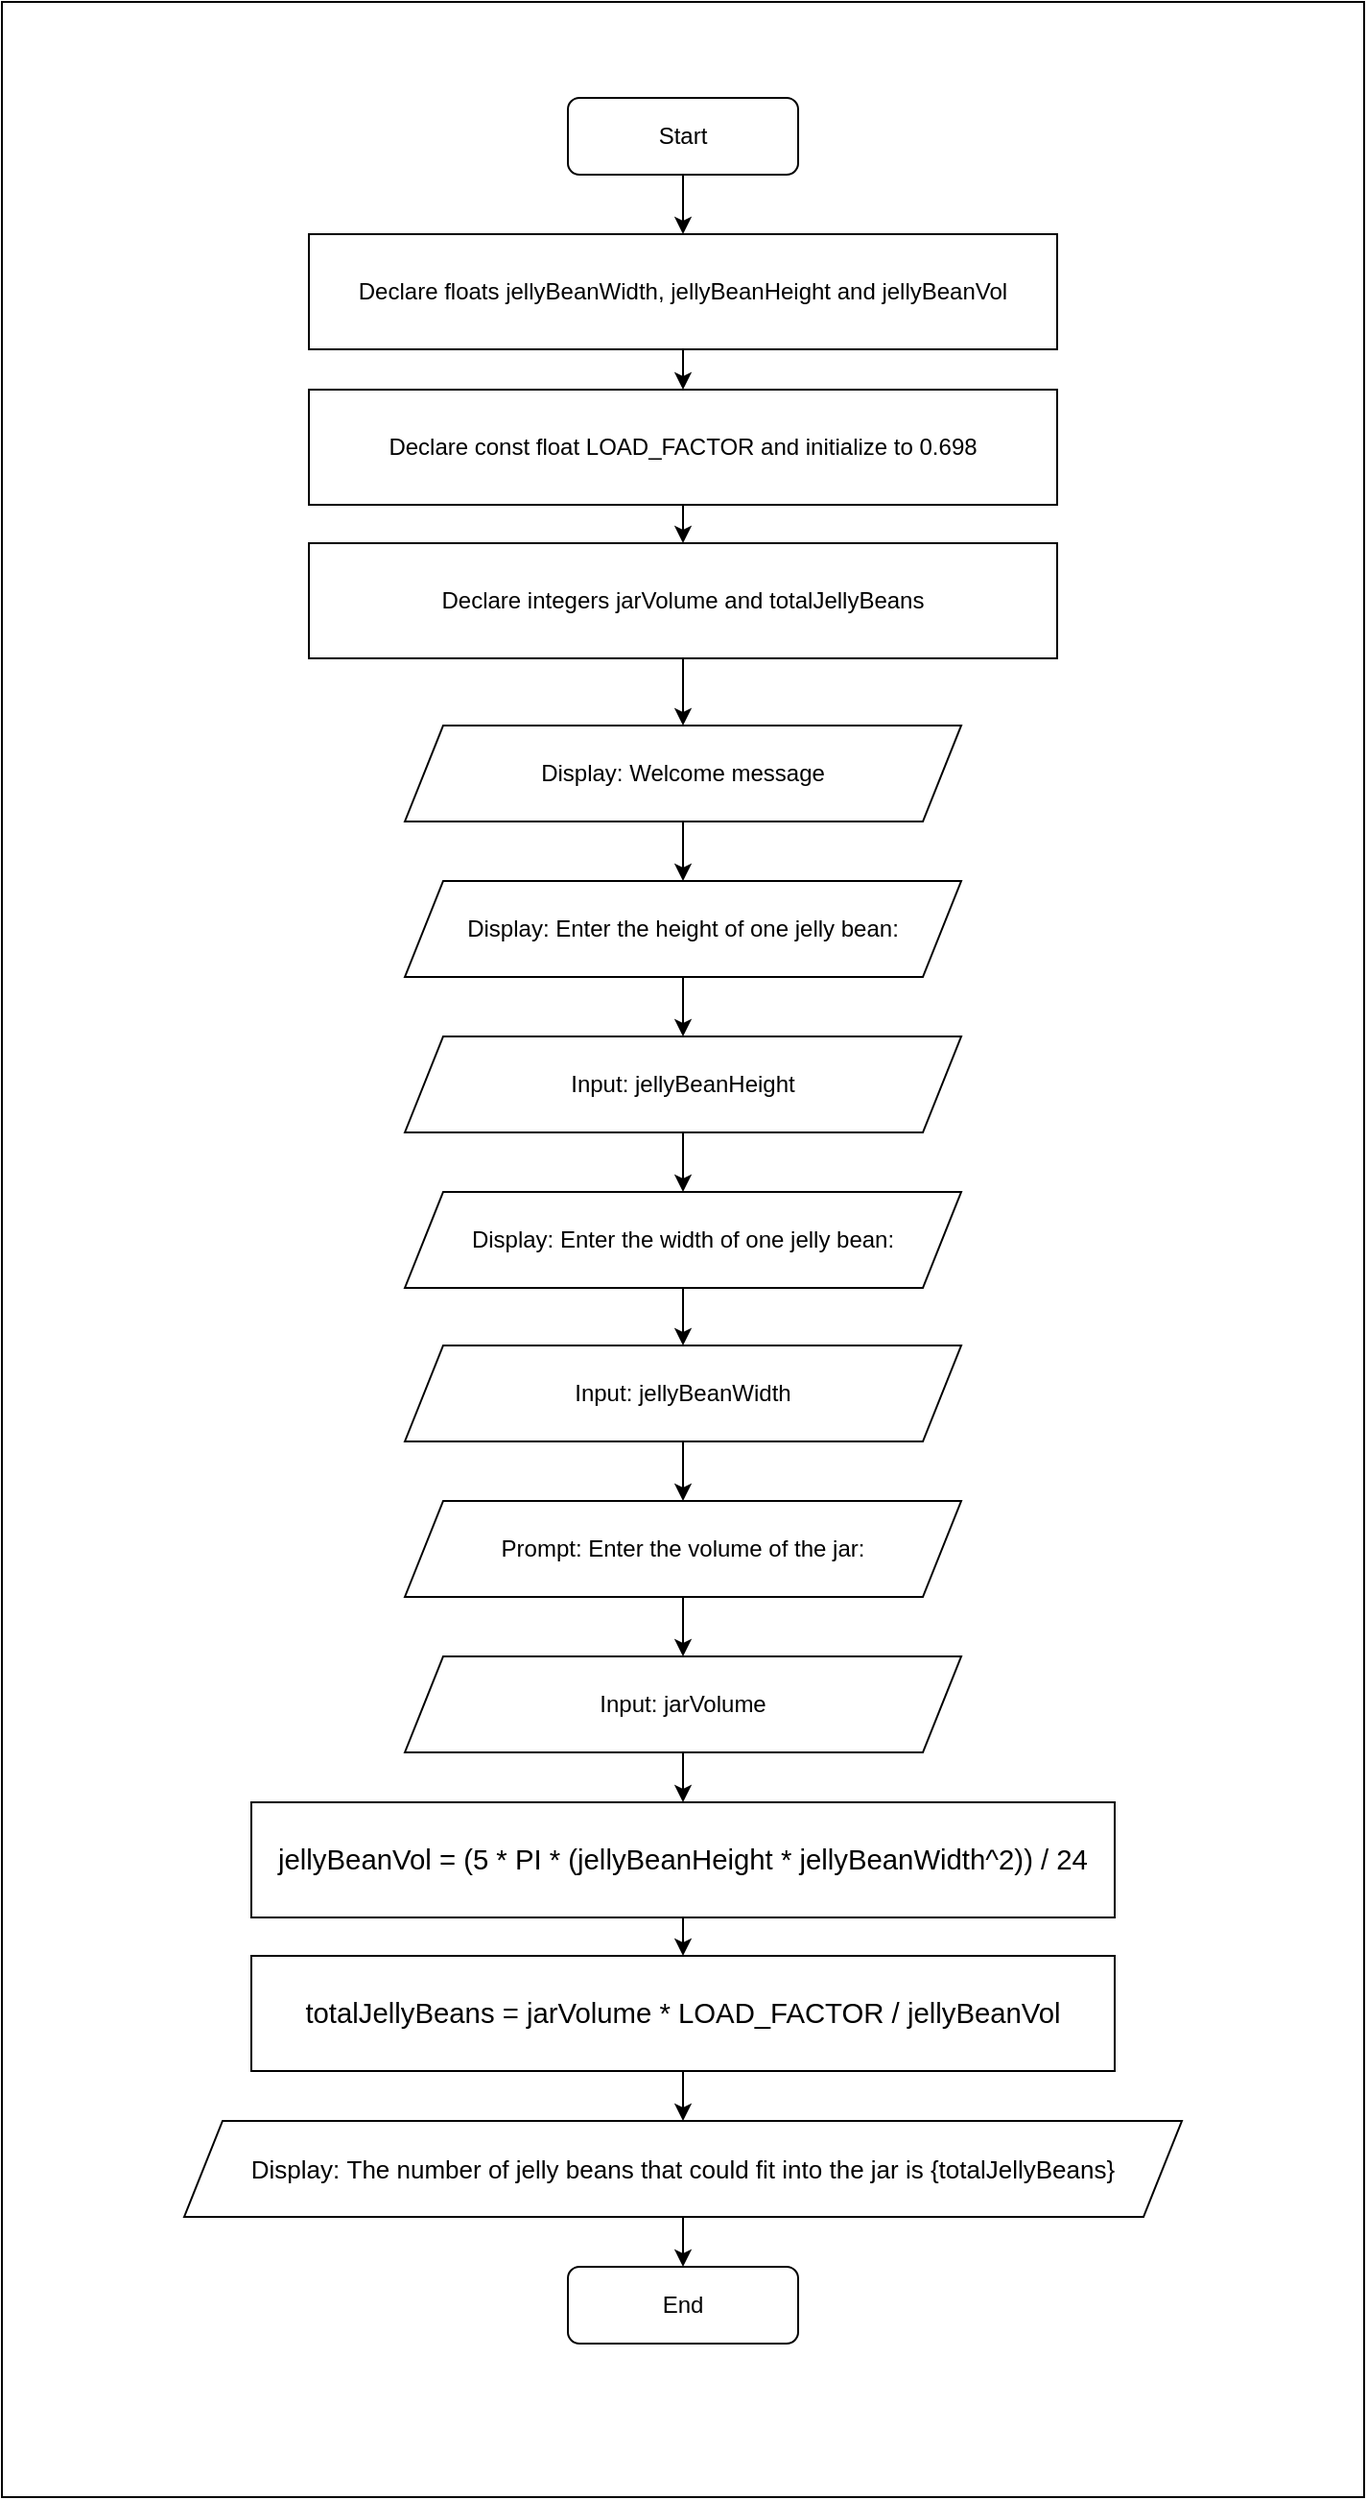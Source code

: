 <mxfile>
    <diagram id="ErjkUglOss5uVpY5DL7k" name="Page-1">
        <mxGraphModel dx="779" dy="1623" grid="1" gridSize="10" guides="1" tooltips="1" connect="1" arrows="1" fold="1" page="1" pageScale="1" pageWidth="850" pageHeight="1100" math="0" shadow="0">
            <root>
                <mxCell id="0"/>
                <mxCell id="1" parent="0"/>
                <mxCell id="33" value="" style="rounded=0;whiteSpace=wrap;html=1;labelBackgroundColor=none;fontSize=13;fontColor=#000000;strokeColor=#000000;labelBorderColor=none;" vertex="1" parent="1">
                    <mxGeometry x="400" y="-20" width="710" height="1300" as="geometry"/>
                </mxCell>
                <mxCell id="17" style="edgeStyle=none;html=1;exitX=0.5;exitY=1;exitDx=0;exitDy=0;entryX=0.5;entryY=0;entryDx=0;entryDy=0;fontSize=13;fontColor=#000000;labelBackgroundColor=none;labelBorderColor=none;strokeColor=#000000;" edge="1" parent="1" source="3" target="4">
                    <mxGeometry relative="1" as="geometry"/>
                </mxCell>
                <mxCell id="3" value="Start" style="rounded=1;whiteSpace=wrap;html=1;labelBackgroundColor=none;fontColor=#000000;labelBorderColor=none;strokeColor=#000000;" vertex="1" parent="1">
                    <mxGeometry x="695" y="30" width="120" height="40" as="geometry"/>
                </mxCell>
                <mxCell id="18" style="edgeStyle=none;html=1;exitX=0.5;exitY=1;exitDx=0;exitDy=0;entryX=0.5;entryY=0;entryDx=0;entryDy=0;fontSize=13;fontColor=#000000;labelBackgroundColor=none;labelBorderColor=none;strokeColor=#000000;" edge="1" parent="1" source="4" target="5">
                    <mxGeometry relative="1" as="geometry"/>
                </mxCell>
                <mxCell id="4" value="Declare floats jellyBeanWidth, jellyBeanHeight and jellyBeanVol" style="rounded=0;whiteSpace=wrap;html=1;labelBackgroundColor=none;fontColor=#000000;labelBorderColor=none;strokeColor=#000000;" vertex="1" parent="1">
                    <mxGeometry x="560" y="101" width="390" height="60" as="geometry"/>
                </mxCell>
                <mxCell id="19" style="edgeStyle=none;html=1;exitX=0.5;exitY=1;exitDx=0;exitDy=0;entryX=0.5;entryY=0;entryDx=0;entryDy=0;fontSize=13;fontColor=#000000;labelBackgroundColor=none;labelBorderColor=none;strokeColor=#000000;" edge="1" parent="1" source="5" target="6">
                    <mxGeometry relative="1" as="geometry"/>
                </mxCell>
                <mxCell id="5" value="Declare const float LOAD_FACTOR and initialize to 0.698" style="rounded=0;whiteSpace=wrap;html=1;labelBackgroundColor=none;fontColor=#000000;labelBorderColor=none;strokeColor=#000000;" vertex="1" parent="1">
                    <mxGeometry x="560" y="182" width="390" height="60" as="geometry"/>
                </mxCell>
                <mxCell id="32" style="edgeStyle=none;html=1;exitX=0.5;exitY=1;exitDx=0;exitDy=0;entryX=0.5;entryY=0;entryDx=0;entryDy=0;fontSize=13;fontColor=#000000;labelBackgroundColor=none;labelBorderColor=none;strokeColor=#000000;" edge="1" parent="1" source="6" target="31">
                    <mxGeometry relative="1" as="geometry"/>
                </mxCell>
                <mxCell id="6" value="Declare integers jarVolume and totalJellyBeans" style="rounded=0;whiteSpace=wrap;html=1;labelBackgroundColor=none;fontColor=#000000;labelBorderColor=none;strokeColor=#000000;" vertex="1" parent="1">
                    <mxGeometry x="560" y="262" width="390" height="60" as="geometry"/>
                </mxCell>
                <mxCell id="21" style="edgeStyle=none;html=1;exitX=0.5;exitY=1;exitDx=0;exitDy=0;entryX=0.5;entryY=0;entryDx=0;entryDy=0;fontSize=13;fontColor=#000000;labelBackgroundColor=none;labelBorderColor=none;strokeColor=#000000;" edge="1" parent="1" source="7" target="8">
                    <mxGeometry relative="1" as="geometry"/>
                </mxCell>
                <mxCell id="7" value="Display: Enter the height of one jelly bean:" style="shape=parallelogram;perimeter=parallelogramPerimeter;whiteSpace=wrap;html=1;fixedSize=1;labelBackgroundColor=none;fontColor=#000000;labelBorderColor=none;strokeColor=#000000;" vertex="1" parent="1">
                    <mxGeometry x="610" y="438" width="290" height="50" as="geometry"/>
                </mxCell>
                <mxCell id="22" style="edgeStyle=none;html=1;exitX=0.5;exitY=1;exitDx=0;exitDy=0;entryX=0.5;entryY=0;entryDx=0;entryDy=0;fontSize=13;fontColor=#000000;labelBackgroundColor=none;labelBorderColor=none;strokeColor=#000000;" edge="1" parent="1" source="8" target="9">
                    <mxGeometry relative="1" as="geometry"/>
                </mxCell>
                <mxCell id="8" value="Input: jellyBeanHeight" style="shape=parallelogram;perimeter=parallelogramPerimeter;whiteSpace=wrap;html=1;fixedSize=1;labelBackgroundColor=none;fontColor=#000000;labelBorderColor=none;strokeColor=#000000;" vertex="1" parent="1">
                    <mxGeometry x="610" y="519" width="290" height="50" as="geometry"/>
                </mxCell>
                <mxCell id="23" style="edgeStyle=none;html=1;exitX=0.5;exitY=1;exitDx=0;exitDy=0;entryX=0.5;entryY=0;entryDx=0;entryDy=0;fontSize=13;fontColor=#000000;labelBackgroundColor=none;labelBorderColor=none;strokeColor=#000000;" edge="1" parent="1" source="9" target="10">
                    <mxGeometry relative="1" as="geometry"/>
                </mxCell>
                <mxCell id="9" value="Display: Enter the width of one jelly bean:" style="shape=parallelogram;perimeter=parallelogramPerimeter;whiteSpace=wrap;html=1;fixedSize=1;labelBackgroundColor=none;fontColor=#000000;labelBorderColor=none;strokeColor=#000000;" vertex="1" parent="1">
                    <mxGeometry x="610" y="600" width="290" height="50" as="geometry"/>
                </mxCell>
                <mxCell id="24" style="edgeStyle=none;html=1;exitX=0.5;exitY=1;exitDx=0;exitDy=0;entryX=0.5;entryY=0;entryDx=0;entryDy=0;fontSize=13;fontColor=#000000;labelBackgroundColor=none;labelBorderColor=none;strokeColor=#000000;" edge="1" parent="1" source="10" target="11">
                    <mxGeometry relative="1" as="geometry"/>
                </mxCell>
                <mxCell id="10" value="Input: jellyBeanWidth" style="shape=parallelogram;perimeter=parallelogramPerimeter;whiteSpace=wrap;html=1;fixedSize=1;labelBackgroundColor=none;fontColor=#000000;labelBorderColor=none;strokeColor=#000000;" vertex="1" parent="1">
                    <mxGeometry x="610" y="680" width="290" height="50" as="geometry"/>
                </mxCell>
                <mxCell id="25" style="edgeStyle=none;html=1;exitX=0.5;exitY=1;exitDx=0;exitDy=0;entryX=0.5;entryY=0;entryDx=0;entryDy=0;fontSize=13;fontColor=#000000;labelBackgroundColor=none;labelBorderColor=none;strokeColor=#000000;" edge="1" parent="1" source="11" target="12">
                    <mxGeometry relative="1" as="geometry"/>
                </mxCell>
                <mxCell id="11" value="Prompt: Enter the volume of the jar:" style="shape=parallelogram;perimeter=parallelogramPerimeter;whiteSpace=wrap;html=1;fixedSize=1;labelBackgroundColor=none;fontColor=#000000;labelBorderColor=none;strokeColor=#000000;" vertex="1" parent="1">
                    <mxGeometry x="610" y="761" width="290" height="50" as="geometry"/>
                </mxCell>
                <mxCell id="26" style="edgeStyle=none;html=1;exitX=0.5;exitY=1;exitDx=0;exitDy=0;entryX=0.5;entryY=0;entryDx=0;entryDy=0;fontSize=13;fontColor=#000000;labelBackgroundColor=none;labelBorderColor=none;strokeColor=#000000;" edge="1" parent="1" source="12" target="13">
                    <mxGeometry relative="1" as="geometry"/>
                </mxCell>
                <mxCell id="12" value="Input: jarVolume" style="shape=parallelogram;perimeter=parallelogramPerimeter;whiteSpace=wrap;html=1;fixedSize=1;labelBackgroundColor=none;fontColor=#000000;labelBorderColor=none;strokeColor=#000000;" vertex="1" parent="1">
                    <mxGeometry x="610" y="842" width="290" height="50" as="geometry"/>
                </mxCell>
                <mxCell id="27" style="edgeStyle=none;html=1;exitX=0.5;exitY=1;exitDx=0;exitDy=0;entryX=0.5;entryY=0;entryDx=0;entryDy=0;fontSize=13;fontColor=#000000;labelBackgroundColor=none;labelBorderColor=none;strokeColor=#000000;" edge="1" parent="1" source="13" target="14">
                    <mxGeometry relative="1" as="geometry"/>
                </mxCell>
                <mxCell id="13" value="&lt;span style=&quot;font-family: &amp;quot;arial&amp;quot; ; font-size: 14.667px ; text-align: left&quot;&gt;&lt;font&gt;jellyBeanVol = (5 * PI * (jellyBeanHeight * jellyBeanWidth^2)) / 24&lt;/font&gt;&lt;/span&gt;" style="rounded=0;whiteSpace=wrap;html=1;strokeColor=#000000;labelBackgroundColor=none;fontColor=#000000;labelBorderColor=none;" vertex="1" parent="1">
                    <mxGeometry x="530" y="918" width="450" height="60" as="geometry"/>
                </mxCell>
                <mxCell id="28" style="edgeStyle=none;html=1;exitX=0.5;exitY=1;exitDx=0;exitDy=0;entryX=0.5;entryY=0;entryDx=0;entryDy=0;fontSize=13;fontColor=#000000;labelBackgroundColor=none;labelBorderColor=none;strokeColor=#000000;" edge="1" parent="1" source="14" target="15">
                    <mxGeometry relative="1" as="geometry"/>
                </mxCell>
                <mxCell id="14" value="&lt;span style=&quot;font-family: &amp;quot;arial&amp;quot; ; font-size: 14.667px ; text-align: left&quot;&gt;&lt;font&gt;totalJellyBeans = jarVolume * LOAD_FACTOR / jellyBeanVol&lt;/font&gt;&lt;/span&gt;" style="rounded=0;whiteSpace=wrap;html=1;strokeColor=#000000;labelBackgroundColor=none;fontColor=#000000;labelBorderColor=none;" vertex="1" parent="1">
                    <mxGeometry x="530" y="998" width="450" height="60" as="geometry"/>
                </mxCell>
                <mxCell id="29" style="edgeStyle=none;html=1;exitX=0.5;exitY=1;exitDx=0;exitDy=0;entryX=0.5;entryY=0;entryDx=0;entryDy=0;fontSize=13;fontColor=#000000;labelBackgroundColor=none;labelBorderColor=none;strokeColor=#000000;" edge="1" parent="1" source="15" target="16">
                    <mxGeometry relative="1" as="geometry"/>
                </mxCell>
                <mxCell id="15" value="&lt;font style=&quot;font-size: 13px&quot;&gt;Display:&amp;nbsp;&lt;span style=&quot;font-family: arial; text-align: left;&quot;&gt;The number of jelly beans that could fit into the jar is {totalJellyBeans}&lt;/span&gt;&lt;/font&gt;" style="shape=parallelogram;perimeter=parallelogramPerimeter;whiteSpace=wrap;html=1;fixedSize=1;fontColor=#000000;labelBackgroundColor=none;labelBorderColor=none;strokeColor=#000000;" vertex="1" parent="1">
                    <mxGeometry x="495" y="1084" width="520" height="50" as="geometry"/>
                </mxCell>
                <mxCell id="16" value="End" style="rounded=1;whiteSpace=wrap;html=1;labelBackgroundColor=none;fontColor=#000000;labelBorderColor=none;strokeColor=#000000;" vertex="1" parent="1">
                    <mxGeometry x="695" y="1160" width="120" height="40" as="geometry"/>
                </mxCell>
                <mxCell id="30" style="edgeStyle=none;html=1;exitX=0.5;exitY=1;exitDx=0;exitDy=0;fontSize=13;fontColor=#000000;labelBackgroundColor=none;labelBorderColor=none;strokeColor=#000000;" edge="1" parent="1" source="31">
                    <mxGeometry relative="1" as="geometry">
                        <mxPoint x="755" y="438" as="targetPoint"/>
                    </mxGeometry>
                </mxCell>
                <mxCell id="31" value="Display: Welcome message" style="shape=parallelogram;perimeter=parallelogramPerimeter;whiteSpace=wrap;html=1;fixedSize=1;labelBackgroundColor=none;fontColor=#000000;labelBorderColor=none;strokeColor=#000000;" vertex="1" parent="1">
                    <mxGeometry x="610" y="357" width="290" height="50" as="geometry"/>
                </mxCell>
            </root>
        </mxGraphModel>
    </diagram>
</mxfile>
